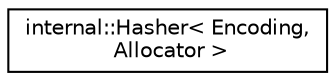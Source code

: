 digraph "Graphical Class Hierarchy"
{
 // LATEX_PDF_SIZE
  edge [fontname="Helvetica",fontsize="10",labelfontname="Helvetica",labelfontsize="10"];
  node [fontname="Helvetica",fontsize="10",shape=record];
  rankdir="LR";
  Node0 [label="internal::Hasher\< Encoding,\l Allocator \>",height=0.2,width=0.4,color="black", fillcolor="white", style="filled",URL="$classinternal_1_1_hasher.html",tooltip=" "];
}
